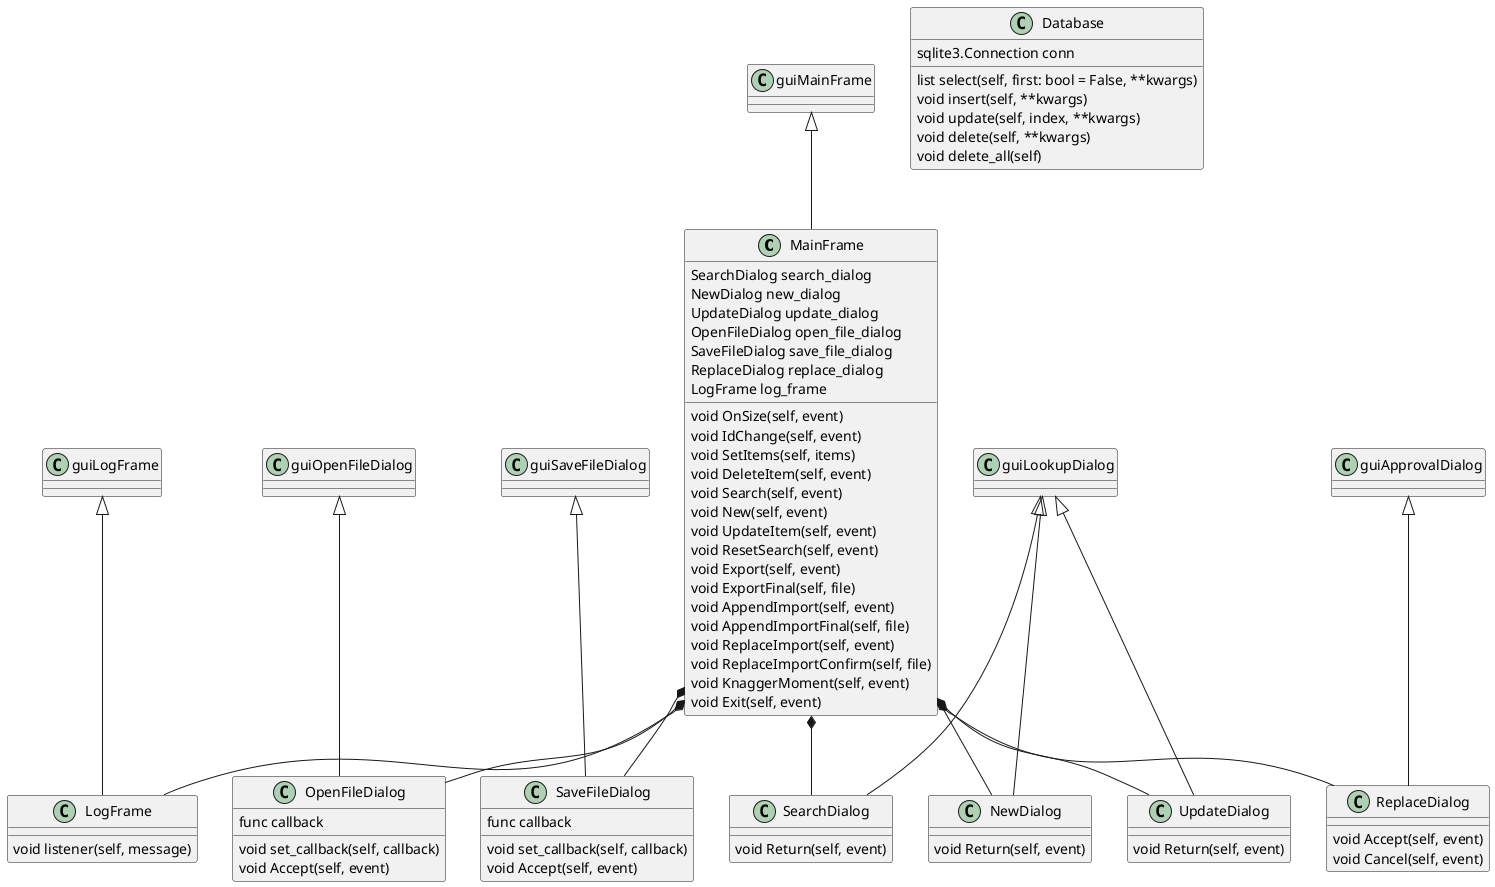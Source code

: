 @startuml

class MainFrame {
SearchDialog search_dialog
NewDialog new_dialog
UpdateDialog update_dialog
OpenFileDialog open_file_dialog
SaveFileDialog save_file_dialog
ReplaceDialog replace_dialog
LogFrame log_frame

void OnSize(self, event)
void IdChange(self, event)
void SetItems(self, items)
void DeleteItem(self, event)
void Search(self, event)
void New(self, event)
void UpdateItem(self, event)
void ResetSearch(self, event)
void Export(self, event)
void ExportFinal(self, file)
void AppendImport(self, event)
void AppendImportFinal(self, file)
void ReplaceImport(self, event)
void ReplaceImportConfirm(self, file)
void KnaggerMoment(self, event)
void Exit(self, event)
}

class LogFrame {
void listener(self, message)
}

class OpenFileDialog {
func callback
void set_callback(self, callback)
void Accept(self, event)
}

class SaveFileDialog {
func callback
void set_callback(self, callback)
void Accept(self, event)
}

class SearchDialog {
void Return(self, event)
}

class NewDialog {
void Return(self, event)
}

class UpdateDialog {
void Return(self, event)
}

class ReplaceDialog {
void Accept(self, event)
void Cancel(self, event)
}

class Database {
sqlite3.Connection conn
list select(self, first: bool = False, **kwargs)
void insert(self, **kwargs)
void update(self, index, **kwargs)
void delete(self, **kwargs)
void delete_all(self)
}

guiMainFrame <|-- MainFrame
guiLogFrame <|-- LogFrame
guiOpenFileDialog <|-- OpenFileDialog
guiSaveFileDialog <|-- SaveFileDialog
guiLookupDialog <|-- SearchDialog
guiLookupDialog <|-- NewDialog
guiLookupDialog <|-- UpdateDialog
guiApprovalDialog <|-- ReplaceDialog

MainFrame *-- LogFrame
MainFrame *-- OpenFileDialog
MainFrame *-- SaveFileDialog
MainFrame *-- SearchDialog
MainFrame *-- NewDialog
MainFrame *-- UpdateDialog
MainFrame *-- ReplaceDialog

@enduml